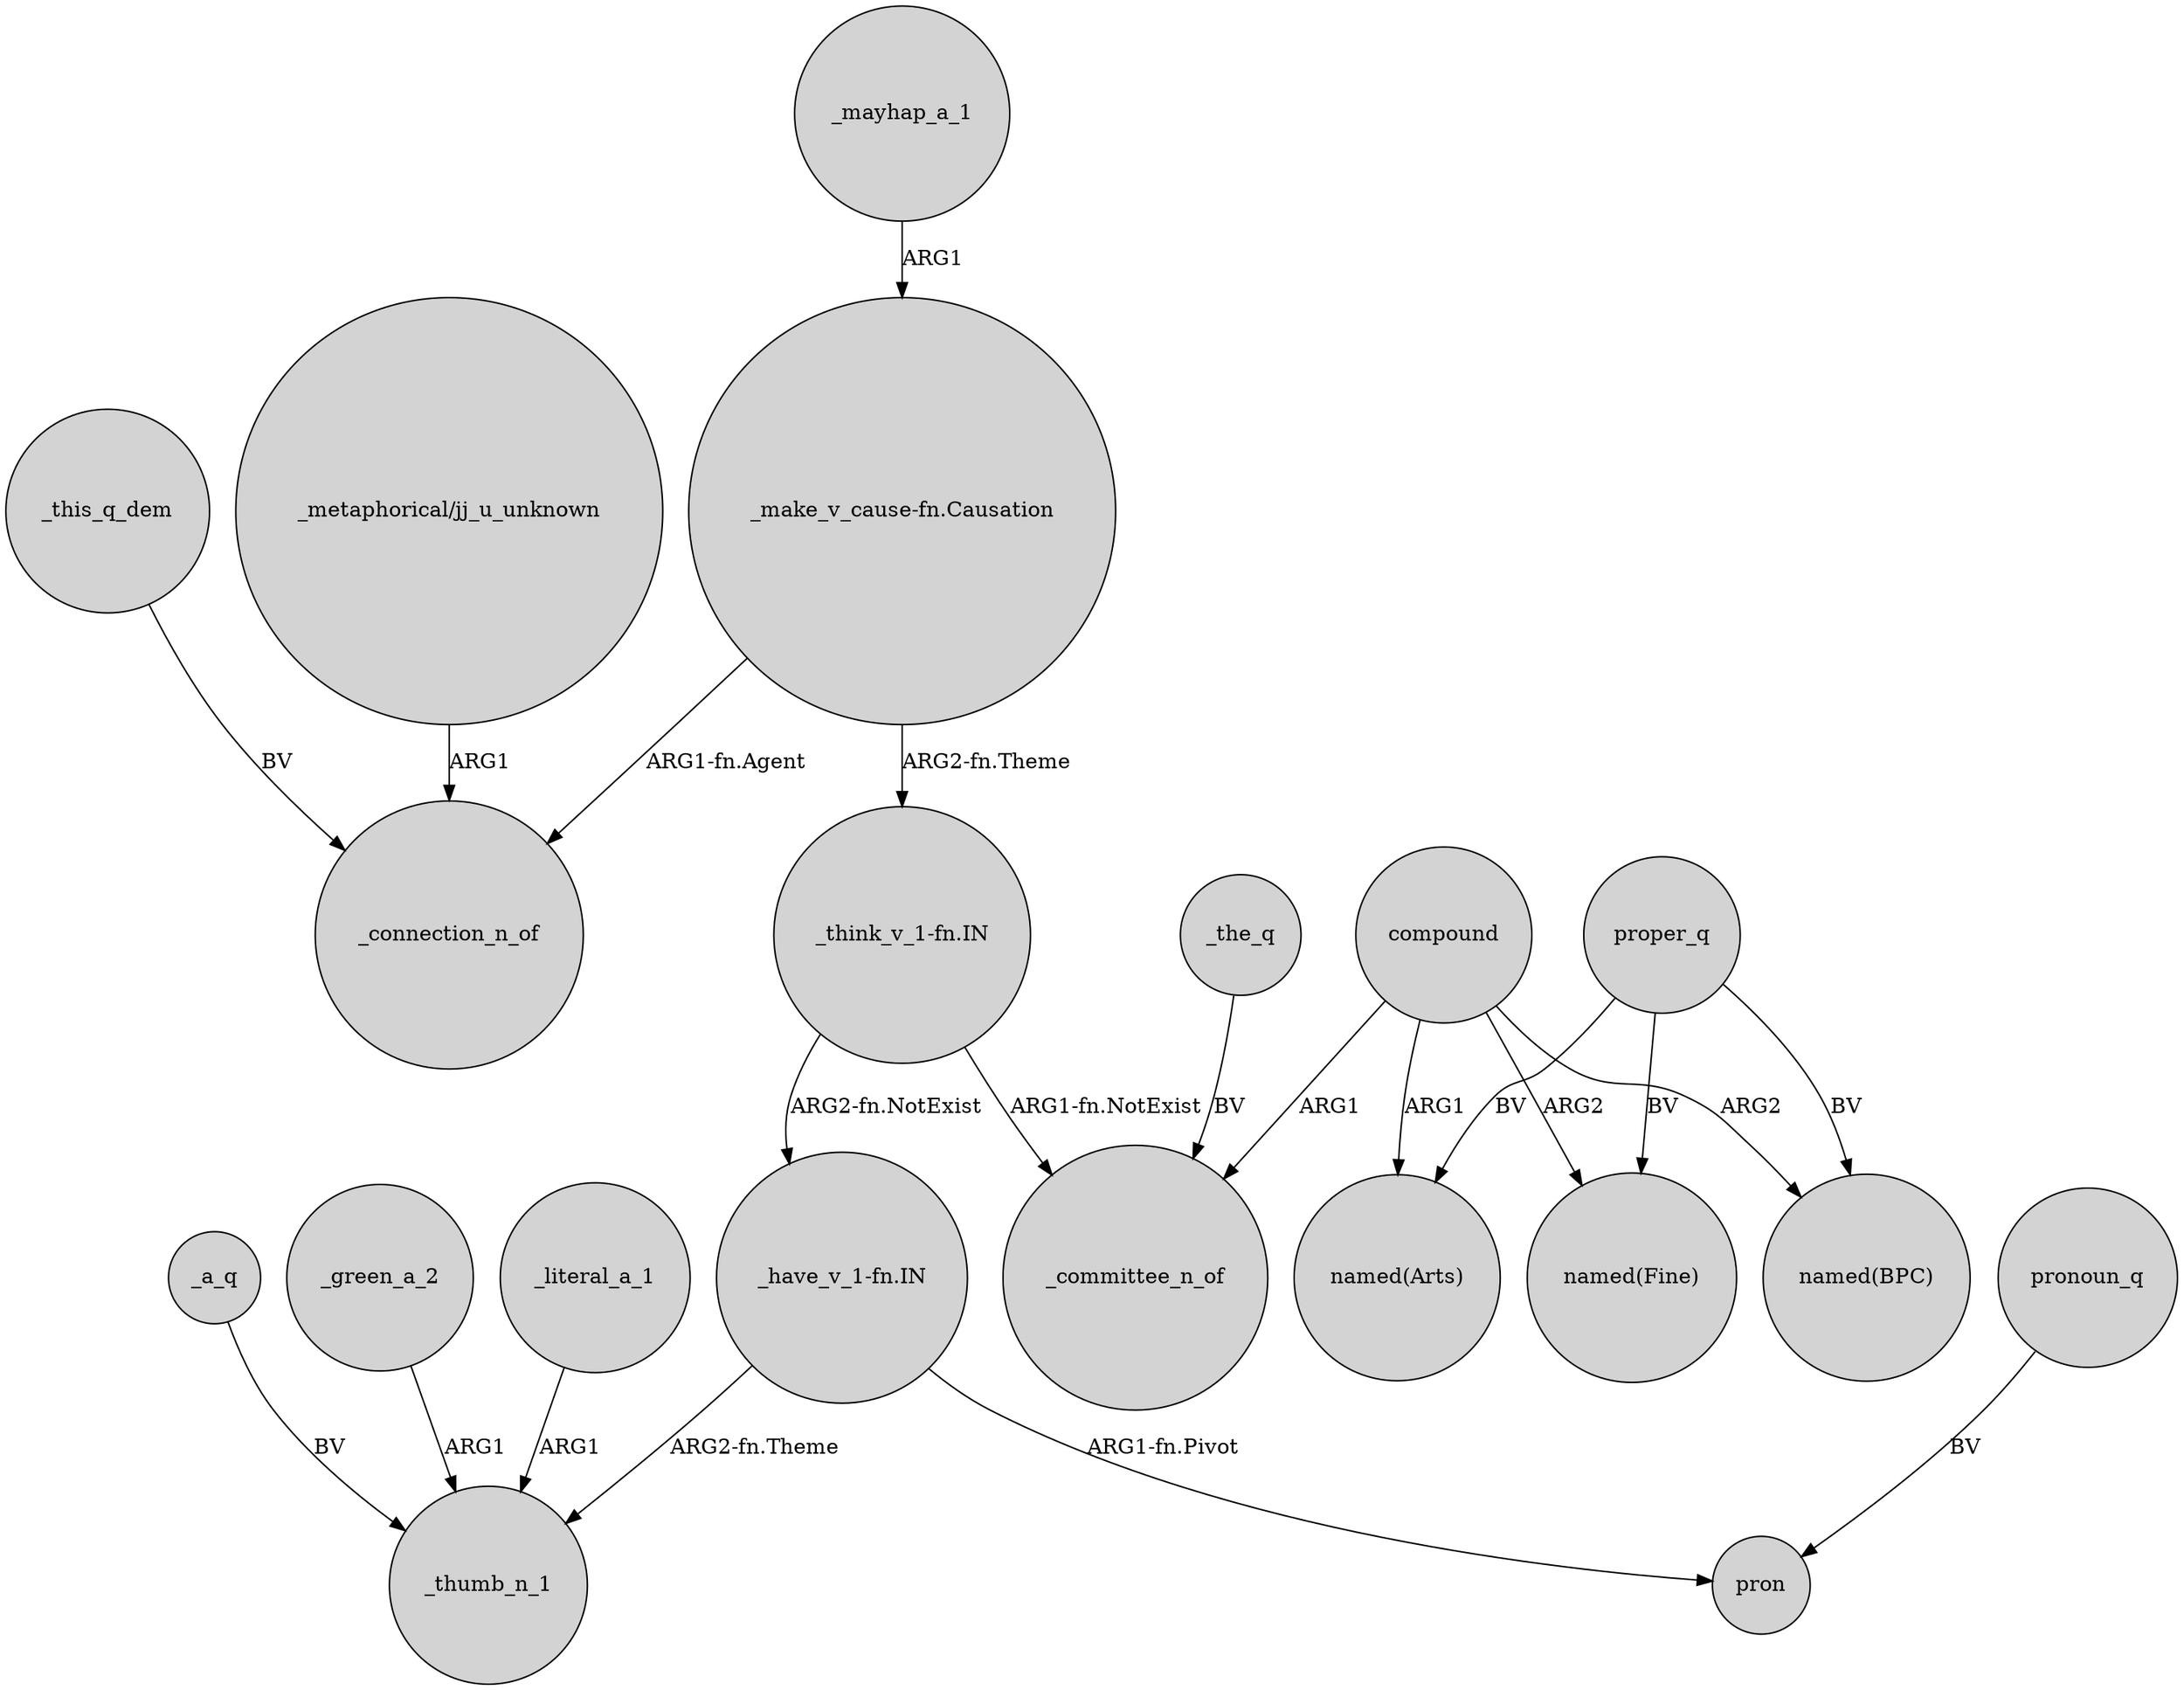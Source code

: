 digraph {
	node [shape=circle style=filled]
	"_make_v_cause-fn.Causation" -> _connection_n_of [label="ARG1-fn.Agent"]
	"_have_v_1-fn.IN" -> _thumb_n_1 [label="ARG2-fn.Theme"]
	_a_q -> _thumb_n_1 [label=BV]
	_the_q -> _committee_n_of [label=BV]
	proper_q -> "named(Arts)" [label=BV]
	"_make_v_cause-fn.Causation" -> "_think_v_1-fn.IN" [label="ARG2-fn.Theme"]
	_green_a_2 -> _thumb_n_1 [label=ARG1]
	"_have_v_1-fn.IN" -> pron [label="ARG1-fn.Pivot"]
	_literal_a_1 -> _thumb_n_1 [label=ARG1]
	"_think_v_1-fn.IN" -> _committee_n_of [label="ARG1-fn.NotExist"]
	compound -> "named(Arts)" [label=ARG1]
	pronoun_q -> pron [label=BV]
	proper_q -> "named(Fine)" [label=BV]
	"_metaphorical/jj_u_unknown" -> _connection_n_of [label=ARG1]
	compound -> "named(BPC)" [label=ARG2]
	_mayhap_a_1 -> "_make_v_cause-fn.Causation" [label=ARG1]
	_this_q_dem -> _connection_n_of [label=BV]
	compound -> _committee_n_of [label=ARG1]
	"_think_v_1-fn.IN" -> "_have_v_1-fn.IN" [label="ARG2-fn.NotExist"]
	compound -> "named(Fine)" [label=ARG2]
	proper_q -> "named(BPC)" [label=BV]
}

